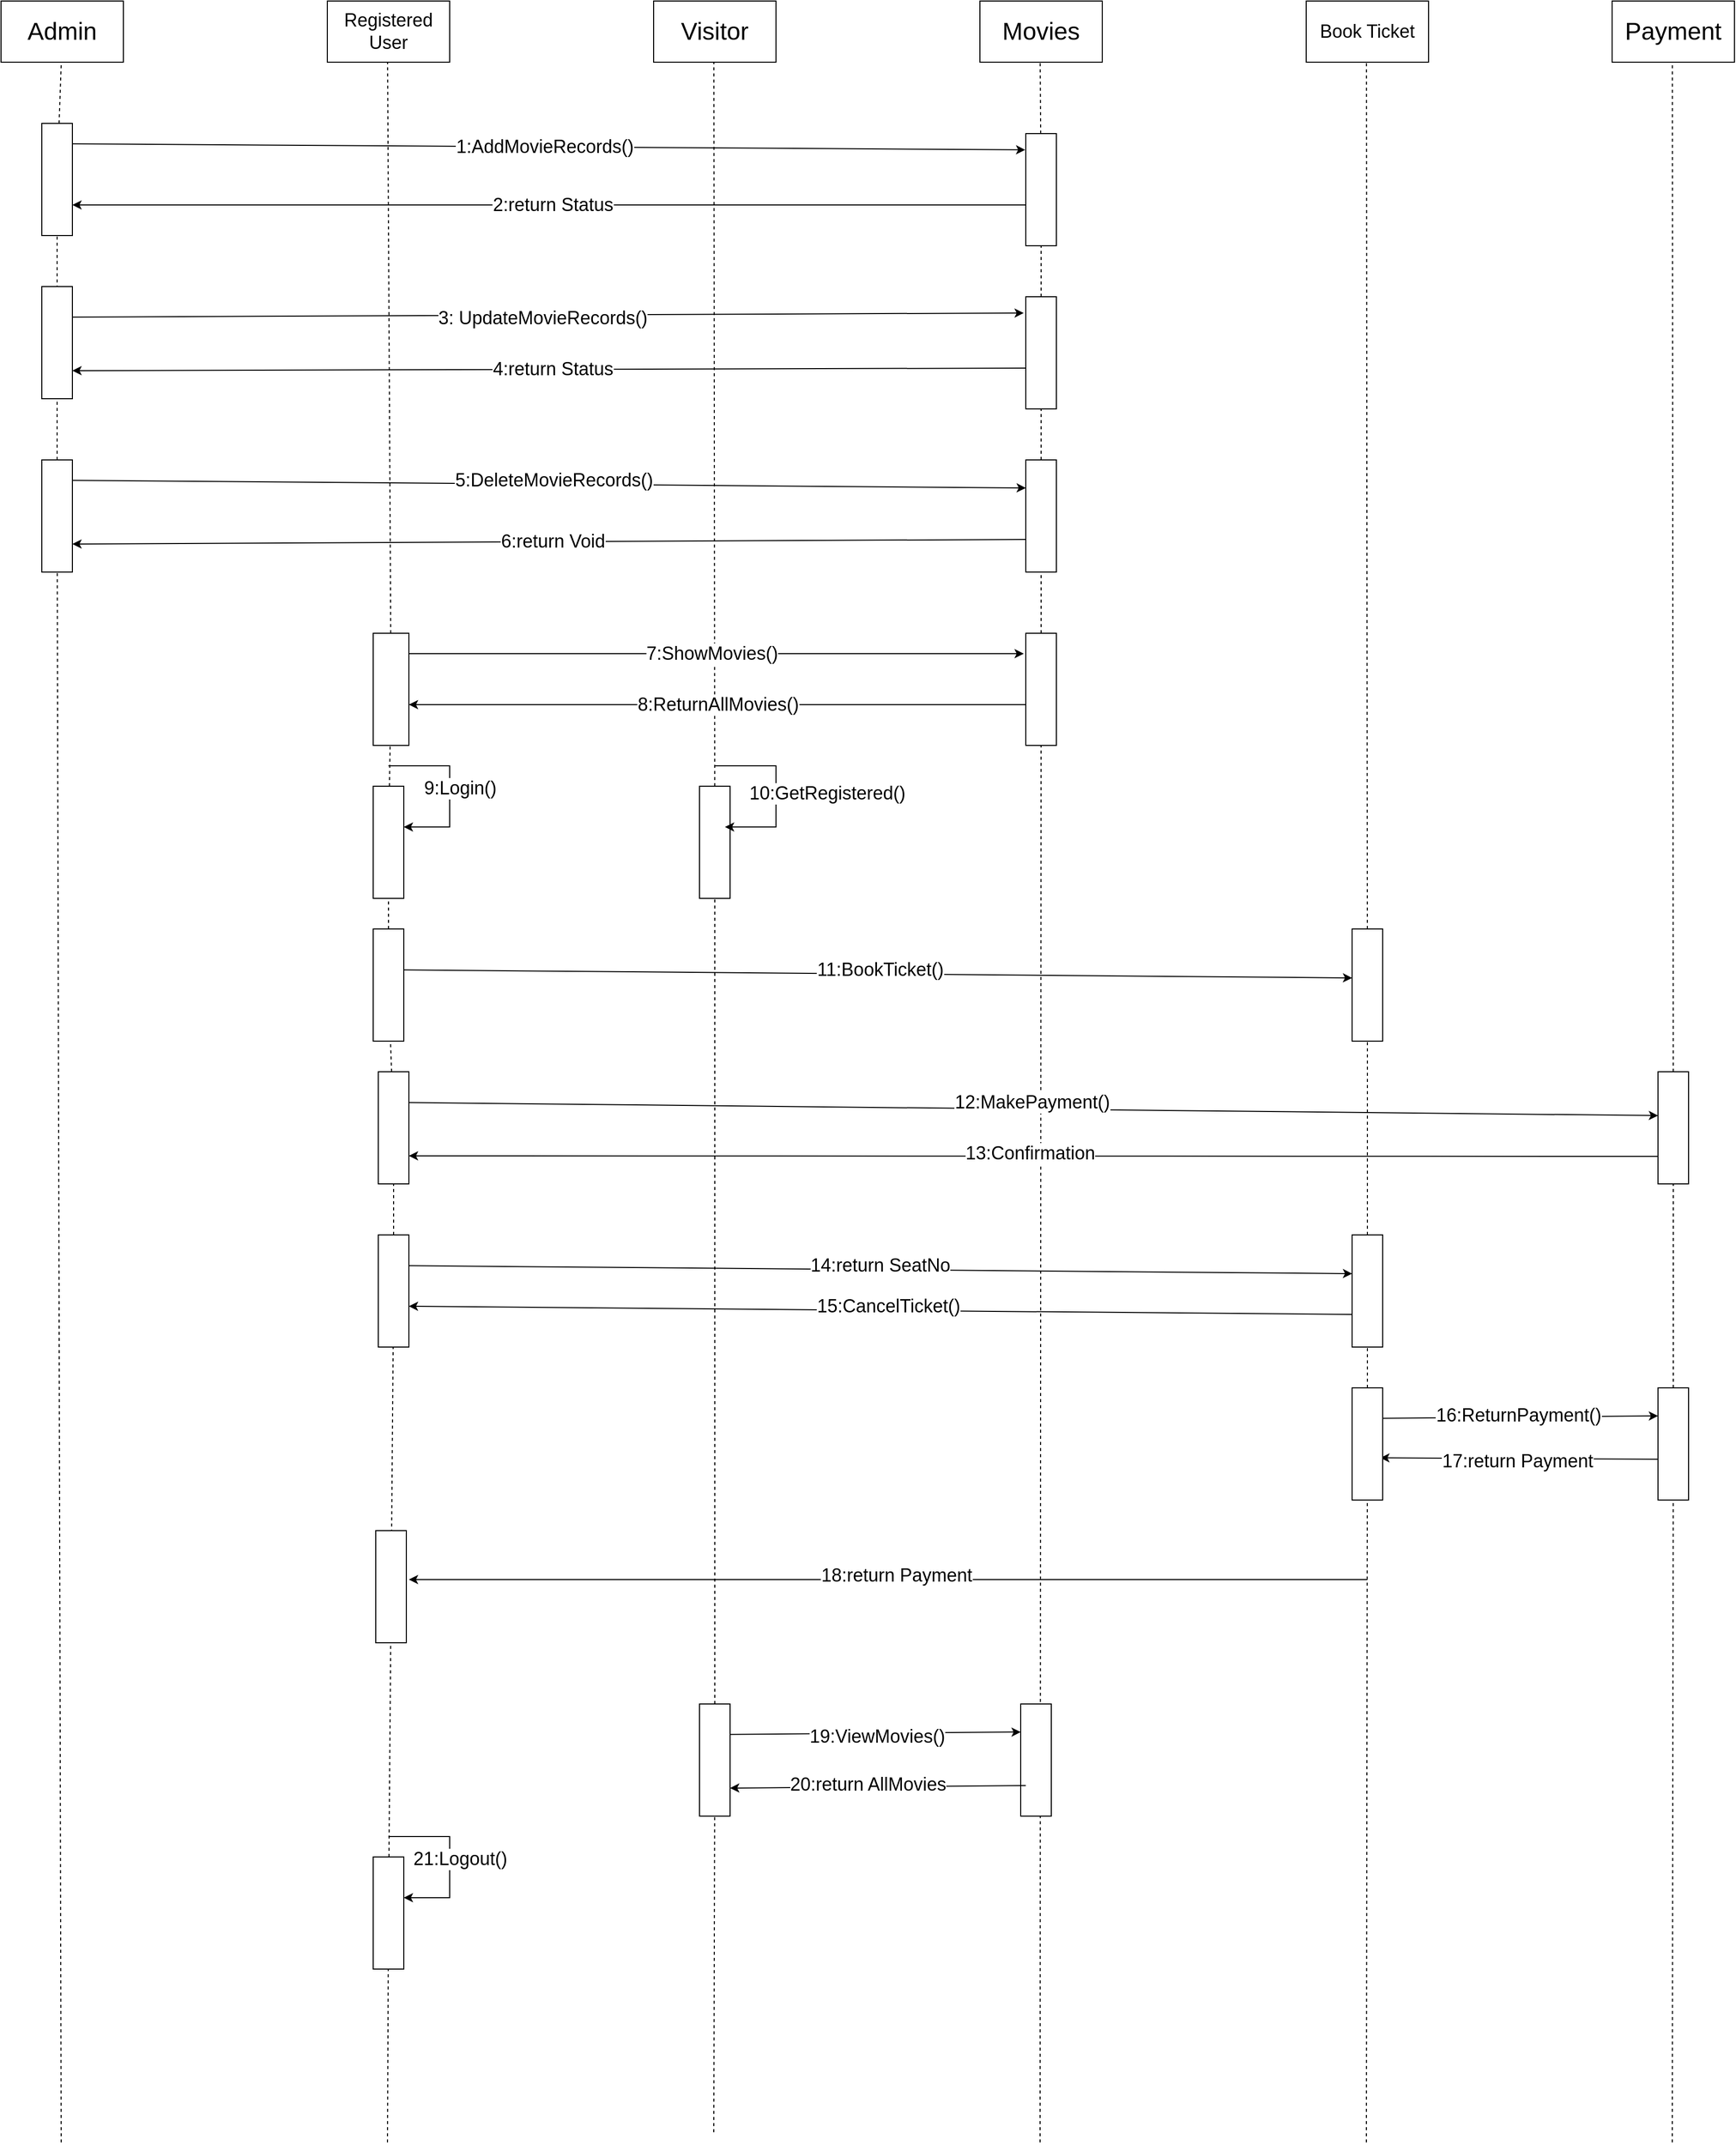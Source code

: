 <mxfile version="24.7.6">
  <diagram name="Page-1" id="G1D7Ty9W3zU1lqtp-ov4">
    <mxGraphModel dx="1750" dy="928" grid="1" gridSize="10" guides="1" tooltips="1" connect="1" arrows="1" fold="1" page="1" pageScale="1" pageWidth="850" pageHeight="1100" math="0" shadow="0">
      <root>
        <mxCell id="0" />
        <mxCell id="1" parent="0" />
        <mxCell id="SBQ7ikMWirgub6kCIeV2-1" value="&lt;font style=&quot;font-size: 24px;&quot;&gt;Admin&lt;/font&gt;" style="rounded=0;whiteSpace=wrap;html=1;" parent="1" vertex="1">
          <mxGeometry y="20" width="120" height="60" as="geometry" />
        </mxCell>
        <mxCell id="SBQ7ikMWirgub6kCIeV2-2" value="&lt;font style=&quot;font-size: 18px;&quot;&gt;Registered User&lt;/font&gt;" style="rounded=0;whiteSpace=wrap;html=1;" parent="1" vertex="1">
          <mxGeometry x="320" y="20" width="120" height="60" as="geometry" />
        </mxCell>
        <mxCell id="SBQ7ikMWirgub6kCIeV2-3" value="&lt;font style=&quot;font-size: 24px;&quot;&gt;Visitor&lt;/font&gt;" style="rounded=0;whiteSpace=wrap;html=1;" parent="1" vertex="1">
          <mxGeometry x="640" y="20" width="120" height="60" as="geometry" />
        </mxCell>
        <mxCell id="SBQ7ikMWirgub6kCIeV2-4" value="&lt;font style=&quot;font-size: 24px;&quot;&gt;Movies&lt;/font&gt;" style="rounded=0;whiteSpace=wrap;html=1;" parent="1" vertex="1">
          <mxGeometry x="960" y="20" width="120" height="60" as="geometry" />
        </mxCell>
        <mxCell id="SBQ7ikMWirgub6kCIeV2-5" value="&lt;font style=&quot;font-size: 18px;&quot;&gt;Book Ticket&lt;/font&gt;" style="rounded=0;whiteSpace=wrap;html=1;" parent="1" vertex="1">
          <mxGeometry x="1280" y="20" width="120" height="60" as="geometry" />
        </mxCell>
        <mxCell id="SBQ7ikMWirgub6kCIeV2-6" value="&lt;font style=&quot;font-size: 24px;&quot;&gt;Payment&lt;/font&gt;" style="rounded=0;whiteSpace=wrap;html=1;" parent="1" vertex="1">
          <mxGeometry x="1580" y="20" width="120" height="60" as="geometry" />
        </mxCell>
        <mxCell id="SBQ7ikMWirgub6kCIeV2-8" value="" style="endArrow=none;dashed=1;html=1;rounded=0;" parent="1" edge="1" source="ITaJBi5YU8K34w1Ctk7e-1">
          <mxGeometry width="50" height="50" relative="1" as="geometry">
            <mxPoint x="59" y="2120" as="sourcePoint" />
            <mxPoint x="59.09" y="80" as="targetPoint" />
          </mxGeometry>
        </mxCell>
        <mxCell id="SBQ7ikMWirgub6kCIeV2-9" value="" style="endArrow=none;dashed=1;html=1;rounded=0;" parent="1" source="ITaJBi5YU8K34w1Ctk7e-6" edge="1">
          <mxGeometry width="50" height="50" relative="1" as="geometry">
            <mxPoint x="379.09" y="1152.909" as="sourcePoint" />
            <mxPoint x="379.09" y="80" as="targetPoint" />
          </mxGeometry>
        </mxCell>
        <mxCell id="SBQ7ikMWirgub6kCIeV2-10" value="" style="endArrow=none;dashed=1;html=1;rounded=0;" parent="1" source="SBQ7ikMWirgub6kCIeV2-64" edge="1">
          <mxGeometry width="50" height="50" relative="1" as="geometry">
            <mxPoint x="699.09" y="1152.909" as="sourcePoint" />
            <mxPoint x="699.09" y="80" as="targetPoint" />
          </mxGeometry>
        </mxCell>
        <mxCell id="SBQ7ikMWirgub6kCIeV2-11" value="" style="endArrow=none;dashed=1;html=1;rounded=0;" parent="1" source="SBQ7ikMWirgub6kCIeV2-19" edge="1">
          <mxGeometry width="50" height="50" relative="1" as="geometry">
            <mxPoint x="1019.09" y="1152.909" as="sourcePoint" />
            <mxPoint x="1019.09" y="80" as="targetPoint" />
          </mxGeometry>
        </mxCell>
        <mxCell id="SBQ7ikMWirgub6kCIeV2-12" value="" style="endArrow=none;dashed=1;html=1;rounded=0;" parent="1" source="SBQ7ikMWirgub6kCIeV2-75" edge="1">
          <mxGeometry width="50" height="50" relative="1" as="geometry">
            <mxPoint x="1339" y="1920" as="sourcePoint" />
            <mxPoint x="1339.09" y="80" as="targetPoint" />
          </mxGeometry>
        </mxCell>
        <mxCell id="SBQ7ikMWirgub6kCIeV2-13" value="" style="endArrow=none;dashed=1;html=1;rounded=0;" parent="1" source="SBQ7ikMWirgub6kCIeV2-61" edge="1">
          <mxGeometry width="50" height="50" relative="1" as="geometry">
            <mxPoint x="1639" y="1910" as="sourcePoint" />
            <mxPoint x="1639.09" y="80" as="targetPoint" />
          </mxGeometry>
        </mxCell>
        <mxCell id="SBQ7ikMWirgub6kCIeV2-20" value="" style="endArrow=none;dashed=1;html=1;rounded=0;" parent="1" source="SBQ7ikMWirgub6kCIeV2-22" target="SBQ7ikMWirgub6kCIeV2-19" edge="1">
          <mxGeometry width="50" height="50" relative="1" as="geometry">
            <mxPoint x="1019.09" y="1152.909" as="sourcePoint" />
            <mxPoint x="1019.09" y="80" as="targetPoint" />
          </mxGeometry>
        </mxCell>
        <mxCell id="SBQ7ikMWirgub6kCIeV2-21" style="edgeStyle=orthogonalEdgeStyle;rounded=0;orthogonalLoop=1;jettySize=auto;html=1;exitX=0.25;exitY=0;exitDx=0;exitDy=0;" parent="1" source="SBQ7ikMWirgub6kCIeV2-19" edge="1">
          <mxGeometry relative="1" as="geometry">
            <mxPoint x="1020" y="160" as="targetPoint" />
          </mxGeometry>
        </mxCell>
        <mxCell id="SBQ7ikMWirgub6kCIeV2-19" value="" style="rounded=0;whiteSpace=wrap;html=1;direction=south;" parent="1" vertex="1">
          <mxGeometry x="1005" y="150" width="30" height="110" as="geometry" />
        </mxCell>
        <mxCell id="SBQ7ikMWirgub6kCIeV2-25" value="" style="endArrow=none;dashed=1;html=1;rounded=0;" parent="1" source="SBQ7ikMWirgub6kCIeV2-24" target="SBQ7ikMWirgub6kCIeV2-22" edge="1">
          <mxGeometry width="50" height="50" relative="1" as="geometry">
            <mxPoint x="1019.09" y="1152.909" as="sourcePoint" />
            <mxPoint x="1020" y="260" as="targetPoint" />
          </mxGeometry>
        </mxCell>
        <mxCell id="SBQ7ikMWirgub6kCIeV2-22" value="" style="rounded=0;whiteSpace=wrap;html=1;direction=south;" parent="1" vertex="1">
          <mxGeometry x="1005" y="310" width="30" height="110" as="geometry" />
        </mxCell>
        <mxCell id="SBQ7ikMWirgub6kCIeV2-27" value="" style="endArrow=none;dashed=1;html=1;rounded=0;" parent="1" source="SBQ7ikMWirgub6kCIeV2-23" target="SBQ7ikMWirgub6kCIeV2-24" edge="1">
          <mxGeometry width="50" height="50" relative="1" as="geometry">
            <mxPoint x="1019.09" y="1152.909" as="sourcePoint" />
            <mxPoint x="1020" y="420" as="targetPoint" />
          </mxGeometry>
        </mxCell>
        <mxCell id="SBQ7ikMWirgub6kCIeV2-24" value="" style="rounded=0;whiteSpace=wrap;html=1;direction=south;" parent="1" vertex="1">
          <mxGeometry x="1005" y="470" width="30" height="110" as="geometry" />
        </mxCell>
        <mxCell id="SBQ7ikMWirgub6kCIeV2-28" value="" style="endArrow=none;dashed=1;html=1;rounded=0;" parent="1" target="SBQ7ikMWirgub6kCIeV2-23" edge="1">
          <mxGeometry width="50" height="50" relative="1" as="geometry">
            <mxPoint x="1019" y="2120" as="sourcePoint" />
            <mxPoint x="1020" y="580" as="targetPoint" />
          </mxGeometry>
        </mxCell>
        <mxCell id="SBQ7ikMWirgub6kCIeV2-23" value="" style="rounded=0;whiteSpace=wrap;html=1;direction=south;" parent="1" vertex="1">
          <mxGeometry x="1005" y="640" width="30" height="110" as="geometry" />
        </mxCell>
        <mxCell id="SBQ7ikMWirgub6kCIeV2-29" value="" style="endArrow=classic;html=1;rounded=0;entryX=0.145;entryY=1.018;entryDx=0;entryDy=0;entryPerimeter=0;" parent="1" target="SBQ7ikMWirgub6kCIeV2-19" edge="1">
          <mxGeometry relative="1" as="geometry">
            <mxPoint x="60" y="160" as="sourcePoint" />
            <mxPoint x="160" y="200" as="targetPoint" />
          </mxGeometry>
        </mxCell>
        <mxCell id="SBQ7ikMWirgub6kCIeV2-30" value="Label" style="edgeLabel;resizable=0;html=1;;align=center;verticalAlign=middle;" parent="SBQ7ikMWirgub6kCIeV2-29" connectable="0" vertex="1">
          <mxGeometry relative="1" as="geometry" />
        </mxCell>
        <mxCell id="SBQ7ikMWirgub6kCIeV2-31" value="&lt;font style=&quot;font-size: 18px;&quot;&gt;1:AddMovieRecords()&lt;/font&gt;" style="edgeLabel;html=1;align=center;verticalAlign=middle;resizable=0;points=[];" parent="SBQ7ikMWirgub6kCIeV2-29" vertex="1" connectable="0">
          <mxGeometry x="0.001" relative="1" as="geometry">
            <mxPoint as="offset" />
          </mxGeometry>
        </mxCell>
        <mxCell id="SBQ7ikMWirgub6kCIeV2-33" value="" style="endArrow=classic;html=1;rounded=0;entryX=0.145;entryY=1.067;entryDx=0;entryDy=0;entryPerimeter=0;" parent="1" target="SBQ7ikMWirgub6kCIeV2-22" edge="1">
          <mxGeometry relative="1" as="geometry">
            <mxPoint x="60" y="330" as="sourcePoint" />
            <mxPoint x="160" y="330" as="targetPoint" />
          </mxGeometry>
        </mxCell>
        <mxCell id="SBQ7ikMWirgub6kCIeV2-34" value="Label" style="edgeLabel;resizable=0;html=1;;align=center;verticalAlign=middle;" parent="SBQ7ikMWirgub6kCIeV2-33" connectable="0" vertex="1">
          <mxGeometry relative="1" as="geometry" />
        </mxCell>
        <mxCell id="SBQ7ikMWirgub6kCIeV2-35" value="&lt;font style=&quot;font-size: 18px;&quot;&gt;3: UpdateMovieRecords()&lt;/font&gt;" style="edgeLabel;html=1;align=center;verticalAlign=middle;resizable=0;points=[];" parent="SBQ7ikMWirgub6kCIeV2-33" vertex="1" connectable="0">
          <mxGeometry x="-0.001" y="-3" relative="1" as="geometry">
            <mxPoint as="offset" />
          </mxGeometry>
        </mxCell>
        <mxCell id="SBQ7ikMWirgub6kCIeV2-36" value="" style="endArrow=classic;html=1;rounded=0;entryX=0.25;entryY=1;entryDx=0;entryDy=0;" parent="1" target="SBQ7ikMWirgub6kCIeV2-24" edge="1">
          <mxGeometry relative="1" as="geometry">
            <mxPoint x="60" y="490" as="sourcePoint" />
            <mxPoint x="160" y="490" as="targetPoint" />
          </mxGeometry>
        </mxCell>
        <mxCell id="SBQ7ikMWirgub6kCIeV2-37" value="Label" style="edgeLabel;resizable=0;html=1;;align=center;verticalAlign=middle;" parent="SBQ7ikMWirgub6kCIeV2-36" connectable="0" vertex="1">
          <mxGeometry relative="1" as="geometry" />
        </mxCell>
        <mxCell id="SBQ7ikMWirgub6kCIeV2-40" value="&lt;font style=&quot;font-size: 18px;&quot;&gt;&lt;font style=&quot;&quot;&gt;5:DeleteMovieRecords(&lt;/font&gt;)&lt;/font&gt;" style="edgeLabel;html=1;align=center;verticalAlign=middle;resizable=0;points=[];" parent="SBQ7ikMWirgub6kCIeV2-36" vertex="1" connectable="0">
          <mxGeometry x="0.02" y="-8" relative="1" as="geometry">
            <mxPoint y="-12" as="offset" />
          </mxGeometry>
        </mxCell>
        <mxCell id="SBQ7ikMWirgub6kCIeV2-41" value="" style="endArrow=classic;html=1;rounded=0;" parent="1" edge="1">
          <mxGeometry relative="1" as="geometry">
            <mxPoint x="380" y="660" as="sourcePoint" />
            <mxPoint x="1003" y="660" as="targetPoint" />
          </mxGeometry>
        </mxCell>
        <mxCell id="SBQ7ikMWirgub6kCIeV2-42" value="Label" style="edgeLabel;resizable=0;html=1;;align=center;verticalAlign=middle;" parent="SBQ7ikMWirgub6kCIeV2-41" connectable="0" vertex="1">
          <mxGeometry relative="1" as="geometry" />
        </mxCell>
        <mxCell id="SBQ7ikMWirgub6kCIeV2-43" value="&lt;font style=&quot;font-size: 18px;&quot;&gt;7:ShowMovies()&lt;/font&gt;" style="edgeLabel;html=1;align=center;verticalAlign=middle;resizable=0;points=[];" parent="SBQ7ikMWirgub6kCIeV2-41" vertex="1" connectable="0">
          <mxGeometry x="0.016" relative="1" as="geometry">
            <mxPoint as="offset" />
          </mxGeometry>
        </mxCell>
        <mxCell id="SBQ7ikMWirgub6kCIeV2-46" value="" style="endArrow=classic;html=1;rounded=0;entryX=0.727;entryY=0;entryDx=0;entryDy=0;entryPerimeter=0;" parent="1" edge="1" target="ITaJBi5YU8K34w1Ctk7e-1">
          <mxGeometry relative="1" as="geometry">
            <mxPoint x="1005" y="220" as="sourcePoint" />
            <mxPoint x="80" y="220" as="targetPoint" />
          </mxGeometry>
        </mxCell>
        <mxCell id="SBQ7ikMWirgub6kCIeV2-47" value="Label" style="edgeLabel;resizable=0;html=1;;align=center;verticalAlign=middle;rotation=0;" parent="SBQ7ikMWirgub6kCIeV2-46" connectable="0" vertex="1">
          <mxGeometry relative="1" as="geometry" />
        </mxCell>
        <mxCell id="SBQ7ikMWirgub6kCIeV2-49" value="&lt;font style=&quot;font-size: 18px;&quot;&gt;2:return Status&lt;/font&gt;" style="edgeLabel;html=1;align=center;verticalAlign=middle;resizable=0;points=[];" parent="SBQ7ikMWirgub6kCIeV2-46" vertex="1" connectable="0">
          <mxGeometry x="-0.008" y="-4" relative="1" as="geometry">
            <mxPoint y="4" as="offset" />
          </mxGeometry>
        </mxCell>
        <mxCell id="SBQ7ikMWirgub6kCIeV2-50" value="" style="endArrow=classic;html=1;rounded=0;entryX=0.75;entryY=0;entryDx=0;entryDy=0;" parent="1" edge="1" target="ITaJBi5YU8K34w1Ctk7e-3">
          <mxGeometry relative="1" as="geometry">
            <mxPoint x="1005" y="380" as="sourcePoint" />
            <mxPoint x="80" y="380" as="targetPoint" />
          </mxGeometry>
        </mxCell>
        <mxCell id="SBQ7ikMWirgub6kCIeV2-51" value="Label" style="edgeLabel;resizable=0;html=1;;align=center;verticalAlign=middle;rotation=0;" parent="SBQ7ikMWirgub6kCIeV2-50" connectable="0" vertex="1">
          <mxGeometry relative="1" as="geometry" />
        </mxCell>
        <mxCell id="SBQ7ikMWirgub6kCIeV2-52" value="&lt;font style=&quot;font-size: 18px;&quot;&gt;4:return Status&lt;/font&gt;" style="edgeLabel;html=1;align=center;verticalAlign=middle;resizable=0;points=[];" parent="SBQ7ikMWirgub6kCIeV2-50" vertex="1" connectable="0">
          <mxGeometry x="-0.008" y="-4" relative="1" as="geometry">
            <mxPoint y="4" as="offset" />
          </mxGeometry>
        </mxCell>
        <mxCell id="SBQ7ikMWirgub6kCIeV2-53" value="" style="endArrow=classic;html=1;rounded=0;entryX=0.75;entryY=0;entryDx=0;entryDy=0;" parent="1" edge="1" target="ITaJBi5YU8K34w1Ctk7e-4">
          <mxGeometry relative="1" as="geometry">
            <mxPoint x="1005" y="548" as="sourcePoint" />
            <mxPoint x="80" y="548" as="targetPoint" />
          </mxGeometry>
        </mxCell>
        <mxCell id="SBQ7ikMWirgub6kCIeV2-54" value="Label" style="edgeLabel;resizable=0;html=1;;align=center;verticalAlign=middle;rotation=0;" parent="SBQ7ikMWirgub6kCIeV2-53" connectable="0" vertex="1">
          <mxGeometry relative="1" as="geometry" />
        </mxCell>
        <mxCell id="SBQ7ikMWirgub6kCIeV2-55" value="&lt;font style=&quot;font-size: 18px;&quot;&gt;6:return Void&lt;/font&gt;" style="edgeLabel;html=1;align=center;verticalAlign=middle;resizable=0;points=[];" parent="SBQ7ikMWirgub6kCIeV2-53" vertex="1" connectable="0">
          <mxGeometry x="-0.008" y="-4" relative="1" as="geometry">
            <mxPoint y="4" as="offset" />
          </mxGeometry>
        </mxCell>
        <mxCell id="SBQ7ikMWirgub6kCIeV2-56" value="" style="endArrow=classic;html=1;rounded=0;" parent="1" edge="1">
          <mxGeometry relative="1" as="geometry">
            <mxPoint x="1005" y="710" as="sourcePoint" />
            <mxPoint x="400" y="710" as="targetPoint" />
          </mxGeometry>
        </mxCell>
        <mxCell id="SBQ7ikMWirgub6kCIeV2-57" value="Label" style="edgeLabel;resizable=0;html=1;;align=center;verticalAlign=middle;" parent="SBQ7ikMWirgub6kCIeV2-56" connectable="0" vertex="1">
          <mxGeometry relative="1" as="geometry" />
        </mxCell>
        <mxCell id="SBQ7ikMWirgub6kCIeV2-58" value="&lt;font style=&quot;font-size: 18px;&quot;&gt;8:ReturnAllMovies()&lt;/font&gt;" style="edgeLabel;html=1;align=center;verticalAlign=middle;resizable=0;points=[];" parent="SBQ7ikMWirgub6kCIeV2-56" vertex="1" connectable="0">
          <mxGeometry x="0.0" y="6" relative="1" as="geometry">
            <mxPoint y="-6" as="offset" />
          </mxGeometry>
        </mxCell>
        <mxCell id="SBQ7ikMWirgub6kCIeV2-63" value="" style="endArrow=none;dashed=1;html=1;rounded=0;" parent="1" source="ITaJBi5YU8K34w1Ctk7e-9" target="SBQ7ikMWirgub6kCIeV2-62" edge="1">
          <mxGeometry width="50" height="50" relative="1" as="geometry">
            <mxPoint x="379" y="2062.909" as="sourcePoint" />
            <mxPoint x="379.09" y="80" as="targetPoint" />
          </mxGeometry>
        </mxCell>
        <mxCell id="SBQ7ikMWirgub6kCIeV2-62" value="" style="rounded=0;whiteSpace=wrap;html=1;direction=north;" parent="1" vertex="1">
          <mxGeometry x="365" y="790" width="30" height="110" as="geometry" />
        </mxCell>
        <mxCell id="SBQ7ikMWirgub6kCIeV2-65" value="" style="endArrow=none;dashed=1;html=1;rounded=0;" parent="1" target="SBQ7ikMWirgub6kCIeV2-64" edge="1" source="ITaJBi5YU8K34w1Ctk7e-18">
          <mxGeometry width="50" height="50" relative="1" as="geometry">
            <mxPoint x="699" y="2110" as="sourcePoint" />
            <mxPoint x="699.09" y="80" as="targetPoint" />
          </mxGeometry>
        </mxCell>
        <mxCell id="SBQ7ikMWirgub6kCIeV2-64" value="" style="rounded=0;whiteSpace=wrap;html=1;direction=south;" parent="1" vertex="1">
          <mxGeometry x="685" y="790" width="30" height="110" as="geometry" />
        </mxCell>
        <mxCell id="SBQ7ikMWirgub6kCIeV2-68" value="" style="endArrow=classic;html=1;rounded=0;edgeStyle=orthogonalEdgeStyle;elbow=vertical;" parent="1" edge="1">
          <mxGeometry relative="1" as="geometry">
            <mxPoint x="700.0" y="770" as="sourcePoint" />
            <mxPoint x="710" y="830" as="targetPoint" />
            <Array as="points">
              <mxPoint x="760.0" y="770" />
              <mxPoint x="760.0" y="830" />
            </Array>
          </mxGeometry>
        </mxCell>
        <mxCell id="SBQ7ikMWirgub6kCIeV2-69" value="Label" style="edgeLabel;resizable=0;html=1;;align=center;verticalAlign=middle;" parent="SBQ7ikMWirgub6kCIeV2-68" connectable="0" vertex="1">
          <mxGeometry relative="1" as="geometry">
            <mxPoint as="offset" />
          </mxGeometry>
        </mxCell>
        <mxCell id="SBQ7ikMWirgub6kCIeV2-70" value="&lt;font style=&quot;font-size: 18px;&quot;&gt;10:GetRegistered()&lt;/font&gt;" style="edgeLabel;html=1;align=center;verticalAlign=middle;resizable=0;points=[];" parent="SBQ7ikMWirgub6kCIeV2-68" vertex="1" connectable="0">
          <mxGeometry x="0.016" y="-1" relative="1" as="geometry">
            <mxPoint x="51" as="offset" />
          </mxGeometry>
        </mxCell>
        <mxCell id="SBQ7ikMWirgub6kCIeV2-72" value="" style="endArrow=classic;html=1;rounded=0;edgeStyle=orthogonalEdgeStyle;elbow=vertical;" parent="1" target="SBQ7ikMWirgub6kCIeV2-62" edge="1">
          <mxGeometry relative="1" as="geometry">
            <mxPoint x="379.91" y="770" as="sourcePoint" />
            <mxPoint x="399.91" y="830" as="targetPoint" />
            <Array as="points">
              <mxPoint x="440" y="770" />
              <mxPoint x="440" y="830" />
            </Array>
          </mxGeometry>
        </mxCell>
        <mxCell id="SBQ7ikMWirgub6kCIeV2-73" value="Label" style="edgeLabel;resizable=0;html=1;;align=center;verticalAlign=middle;" parent="SBQ7ikMWirgub6kCIeV2-72" connectable="0" vertex="1">
          <mxGeometry relative="1" as="geometry">
            <mxPoint as="offset" />
          </mxGeometry>
        </mxCell>
        <mxCell id="SBQ7ikMWirgub6kCIeV2-74" value="&lt;font style=&quot;font-size: 18px;&quot;&gt;9:Login()&lt;/font&gt;" style="edgeLabel;html=1;align=center;verticalAlign=middle;resizable=0;points=[];" parent="SBQ7ikMWirgub6kCIeV2-72" vertex="1" connectable="0">
          <mxGeometry x="0.016" y="-1" relative="1" as="geometry">
            <mxPoint x="11" y="-2" as="offset" />
          </mxGeometry>
        </mxCell>
        <mxCell id="SBQ7ikMWirgub6kCIeV2-76" value="" style="endArrow=none;dashed=1;html=1;rounded=0;" parent="1" source="SBQ7ikMWirgub6kCIeV2-91" target="SBQ7ikMWirgub6kCIeV2-75" edge="1">
          <mxGeometry width="50" height="50" relative="1" as="geometry">
            <mxPoint x="1339" y="1920" as="sourcePoint" />
            <mxPoint x="1339.09" y="80" as="targetPoint" />
          </mxGeometry>
        </mxCell>
        <mxCell id="SBQ7ikMWirgub6kCIeV2-75" value="" style="rounded=0;whiteSpace=wrap;html=1;direction=south;" parent="1" vertex="1">
          <mxGeometry x="1325" y="930" width="30" height="110" as="geometry" />
        </mxCell>
        <mxCell id="SBQ7ikMWirgub6kCIeV2-77" value="" style="endArrow=classic;html=1;rounded=0;entryX=0.25;entryY=1;entryDx=0;entryDy=0;" parent="1" edge="1">
          <mxGeometry relative="1" as="geometry">
            <mxPoint x="380" y="970" as="sourcePoint" />
            <mxPoint x="1325" y="978" as="targetPoint" />
          </mxGeometry>
        </mxCell>
        <mxCell id="SBQ7ikMWirgub6kCIeV2-78" value="Label" style="edgeLabel;resizable=0;html=1;;align=center;verticalAlign=middle;" parent="SBQ7ikMWirgub6kCIeV2-77" connectable="0" vertex="1">
          <mxGeometry relative="1" as="geometry" />
        </mxCell>
        <mxCell id="SBQ7ikMWirgub6kCIeV2-79" value="&lt;span style=&quot;font-size: 18px;&quot;&gt;11:BookTicket()&lt;/span&gt;" style="edgeLabel;html=1;align=center;verticalAlign=middle;resizable=0;points=[];" parent="SBQ7ikMWirgub6kCIeV2-77" vertex="1" connectable="0">
          <mxGeometry x="0.02" y="-8" relative="1" as="geometry">
            <mxPoint y="-12" as="offset" />
          </mxGeometry>
        </mxCell>
        <mxCell id="SBQ7ikMWirgub6kCIeV2-81" value="" style="endArrow=none;dashed=1;html=1;rounded=0;" parent="1" source="SBQ7ikMWirgub6kCIeV2-99" target="SBQ7ikMWirgub6kCIeV2-61" edge="1">
          <mxGeometry width="50" height="50" relative="1" as="geometry">
            <mxPoint x="1639" y="1910" as="sourcePoint" />
            <mxPoint x="1639.09" y="80" as="targetPoint" />
          </mxGeometry>
        </mxCell>
        <mxCell id="SBQ7ikMWirgub6kCIeV2-61" value="" style="rounded=0;whiteSpace=wrap;html=1;direction=south;" parent="1" vertex="1">
          <mxGeometry x="1625" y="1070" width="30" height="110" as="geometry" />
        </mxCell>
        <mxCell id="SBQ7ikMWirgub6kCIeV2-85" value="" style="endArrow=classic;html=1;rounded=0;entryX=0.75;entryY=1;entryDx=0;entryDy=0;" parent="1" edge="1">
          <mxGeometry relative="1" as="geometry">
            <mxPoint x="380" y="1100" as="sourcePoint" />
            <mxPoint x="1625" y="1113" as="targetPoint" />
          </mxGeometry>
        </mxCell>
        <mxCell id="SBQ7ikMWirgub6kCIeV2-86" value="Label" style="edgeLabel;resizable=0;html=1;;align=center;verticalAlign=middle;" parent="SBQ7ikMWirgub6kCIeV2-85" connectable="0" vertex="1">
          <mxGeometry relative="1" as="geometry" />
        </mxCell>
        <mxCell id="SBQ7ikMWirgub6kCIeV2-87" value="&lt;span style=&quot;font-size: 18px;&quot;&gt;12:MakePayment()&lt;/span&gt;" style="edgeLabel;html=1;align=center;verticalAlign=middle;resizable=0;points=[];" parent="SBQ7ikMWirgub6kCIeV2-85" vertex="1" connectable="0">
          <mxGeometry x="0.02" y="-8" relative="1" as="geometry">
            <mxPoint x="-4" y="-15" as="offset" />
          </mxGeometry>
        </mxCell>
        <mxCell id="SBQ7ikMWirgub6kCIeV2-88" value="" style="endArrow=classic;html=1;rounded=0;entryX=0.75;entryY=0;entryDx=0;entryDy=0;" parent="1" edge="1" target="ITaJBi5YU8K34w1Ctk7e-11">
          <mxGeometry relative="1" as="geometry">
            <mxPoint x="1625" y="1153" as="sourcePoint" />
            <mxPoint x="410" y="1150" as="targetPoint" />
          </mxGeometry>
        </mxCell>
        <mxCell id="SBQ7ikMWirgub6kCIeV2-89" value="Label" style="edgeLabel;resizable=0;html=1;;align=center;verticalAlign=middle;" parent="SBQ7ikMWirgub6kCIeV2-88" connectable="0" vertex="1">
          <mxGeometry relative="1" as="geometry" />
        </mxCell>
        <mxCell id="SBQ7ikMWirgub6kCIeV2-90" value="&lt;span style=&quot;font-size: 18px;&quot;&gt;13:Confirmation&lt;/span&gt;" style="edgeLabel;html=1;align=center;verticalAlign=middle;resizable=0;points=[];" parent="SBQ7ikMWirgub6kCIeV2-88" vertex="1" connectable="0">
          <mxGeometry x="0.02" y="-8" relative="1" as="geometry">
            <mxPoint x="9" y="5" as="offset" />
          </mxGeometry>
        </mxCell>
        <mxCell id="SBQ7ikMWirgub6kCIeV2-92" value="" style="endArrow=none;dashed=1;html=1;rounded=0;" parent="1" target="SBQ7ikMWirgub6kCIeV2-91" edge="1" source="ITaJBi5YU8K34w1Ctk7e-15">
          <mxGeometry width="50" height="50" relative="1" as="geometry">
            <mxPoint x="1339" y="2120" as="sourcePoint" />
            <mxPoint x="1340" y="1040" as="targetPoint" />
          </mxGeometry>
        </mxCell>
        <mxCell id="SBQ7ikMWirgub6kCIeV2-91" value="" style="rounded=0;whiteSpace=wrap;html=1;direction=south;" parent="1" vertex="1">
          <mxGeometry x="1325" y="1230" width="30" height="110" as="geometry" />
        </mxCell>
        <mxCell id="SBQ7ikMWirgub6kCIeV2-93" value="" style="endArrow=classic;html=1;rounded=0;entryX=0.25;entryY=1;entryDx=0;entryDy=0;" parent="1" edge="1">
          <mxGeometry relative="1" as="geometry">
            <mxPoint x="380" y="1260" as="sourcePoint" />
            <mxPoint x="1325" y="1268" as="targetPoint" />
          </mxGeometry>
        </mxCell>
        <mxCell id="SBQ7ikMWirgub6kCIeV2-94" value="Label" style="edgeLabel;resizable=0;html=1;;align=center;verticalAlign=middle;" parent="SBQ7ikMWirgub6kCIeV2-93" connectable="0" vertex="1">
          <mxGeometry relative="1" as="geometry" />
        </mxCell>
        <mxCell id="SBQ7ikMWirgub6kCIeV2-95" value="&lt;span style=&quot;font-size: 18px;&quot;&gt;14:return SeatNo&lt;/span&gt;" style="edgeLabel;html=1;align=center;verticalAlign=middle;resizable=0;points=[];" parent="SBQ7ikMWirgub6kCIeV2-93" vertex="1" connectable="0">
          <mxGeometry x="0.02" y="-8" relative="1" as="geometry">
            <mxPoint y="-12" as="offset" />
          </mxGeometry>
        </mxCell>
        <mxCell id="SBQ7ikMWirgub6kCIeV2-96" value="" style="endArrow=classic;html=1;rounded=0;entryX=0.636;entryY=0;entryDx=0;entryDy=0;entryPerimeter=0;" parent="1" edge="1" target="ITaJBi5YU8K34w1Ctk7e-13">
          <mxGeometry relative="1" as="geometry">
            <mxPoint x="1325" y="1308" as="sourcePoint" />
            <mxPoint x="380" y="1300" as="targetPoint" />
          </mxGeometry>
        </mxCell>
        <mxCell id="SBQ7ikMWirgub6kCIeV2-97" value="Label" style="edgeLabel;resizable=0;html=1;;align=center;verticalAlign=middle;" parent="SBQ7ikMWirgub6kCIeV2-96" connectable="0" vertex="1">
          <mxGeometry relative="1" as="geometry" />
        </mxCell>
        <mxCell id="SBQ7ikMWirgub6kCIeV2-98" value="&lt;span style=&quot;font-size: 18px;&quot;&gt;15:CancelTicket()&lt;/span&gt;" style="edgeLabel;html=1;align=center;verticalAlign=middle;resizable=0;points=[];" parent="SBQ7ikMWirgub6kCIeV2-96" vertex="1" connectable="0">
          <mxGeometry x="0.02" y="-8" relative="1" as="geometry">
            <mxPoint x="17" y="4" as="offset" />
          </mxGeometry>
        </mxCell>
        <mxCell id="SBQ7ikMWirgub6kCIeV2-100" value="" style="endArrow=none;dashed=1;html=1;rounded=0;" parent="1" target="SBQ7ikMWirgub6kCIeV2-99" edge="1">
          <mxGeometry width="50" height="50" relative="1" as="geometry">
            <mxPoint x="1639" y="2120" as="sourcePoint" />
            <mxPoint x="1640" y="1180" as="targetPoint" />
          </mxGeometry>
        </mxCell>
        <mxCell id="SBQ7ikMWirgub6kCIeV2-99" value="" style="rounded=0;whiteSpace=wrap;html=1;direction=south;" parent="1" vertex="1">
          <mxGeometry x="1625" y="1380" width="30" height="110" as="geometry" />
        </mxCell>
        <mxCell id="SBQ7ikMWirgub6kCIeV2-101" value="" style="endArrow=classic;html=1;rounded=0;entryX=0.25;entryY=1;entryDx=0;entryDy=0;" parent="1" target="SBQ7ikMWirgub6kCIeV2-99" edge="1">
          <mxGeometry relative="1" as="geometry">
            <mxPoint x="1340" y="1410" as="sourcePoint" />
            <mxPoint x="1440" y="1410" as="targetPoint" />
          </mxGeometry>
        </mxCell>
        <mxCell id="SBQ7ikMWirgub6kCIeV2-102" value="Label" style="edgeLabel;resizable=0;html=1;;align=center;verticalAlign=middle;" parent="SBQ7ikMWirgub6kCIeV2-101" connectable="0" vertex="1">
          <mxGeometry relative="1" as="geometry" />
        </mxCell>
        <mxCell id="SBQ7ikMWirgub6kCIeV2-103" value="&lt;font style=&quot;font-size: 18px;&quot;&gt;16:ReturnPayment()&lt;/font&gt;" style="edgeLabel;html=1;align=center;verticalAlign=middle;resizable=0;points=[];" parent="SBQ7ikMWirgub6kCIeV2-101" vertex="1" connectable="0">
          <mxGeometry x="0.042" y="2" relative="1" as="geometry">
            <mxPoint x="-1" as="offset" />
          </mxGeometry>
        </mxCell>
        <mxCell id="SBQ7ikMWirgub6kCIeV2-105" value="" style="endArrow=classic;html=1;rounded=0;entryX=0.624;entryY=0.078;entryDx=0;entryDy=0;entryPerimeter=0;" parent="1" edge="1" target="ITaJBi5YU8K34w1Ctk7e-15">
          <mxGeometry relative="1" as="geometry">
            <mxPoint x="1625" y="1450" as="sourcePoint" />
            <mxPoint x="1360" y="1450" as="targetPoint" />
          </mxGeometry>
        </mxCell>
        <mxCell id="SBQ7ikMWirgub6kCIeV2-106" value="Label" style="edgeLabel;resizable=0;html=1;;align=center;verticalAlign=middle;" parent="SBQ7ikMWirgub6kCIeV2-105" connectable="0" vertex="1">
          <mxGeometry relative="1" as="geometry" />
        </mxCell>
        <mxCell id="SBQ7ikMWirgub6kCIeV2-107" value="&lt;font style=&quot;font-size: 18px;&quot;&gt;17:return Payment&lt;/font&gt;" style="edgeLabel;html=1;align=center;verticalAlign=middle;resizable=0;points=[];" parent="SBQ7ikMWirgub6kCIeV2-105" vertex="1" connectable="0">
          <mxGeometry x="0.042" y="2" relative="1" as="geometry">
            <mxPoint x="4" as="offset" />
          </mxGeometry>
        </mxCell>
        <mxCell id="SBQ7ikMWirgub6kCIeV2-108" value="" style="endArrow=classic;html=1;rounded=0;" parent="1" edge="1">
          <mxGeometry relative="1" as="geometry">
            <mxPoint x="1340" y="1568" as="sourcePoint" />
            <mxPoint x="400" y="1568" as="targetPoint" />
          </mxGeometry>
        </mxCell>
        <mxCell id="SBQ7ikMWirgub6kCIeV2-109" value="Label" style="edgeLabel;resizable=0;html=1;;align=center;verticalAlign=middle;" parent="SBQ7ikMWirgub6kCIeV2-108" connectable="0" vertex="1">
          <mxGeometry relative="1" as="geometry" />
        </mxCell>
        <mxCell id="SBQ7ikMWirgub6kCIeV2-110" value="&lt;span style=&quot;font-size: 18px;&quot;&gt;18:return Payment&lt;/span&gt;" style="edgeLabel;html=1;align=center;verticalAlign=middle;resizable=0;points=[];" parent="SBQ7ikMWirgub6kCIeV2-108" vertex="1" connectable="0">
          <mxGeometry x="0.02" y="-8" relative="1" as="geometry">
            <mxPoint x="17" y="4" as="offset" />
          </mxGeometry>
        </mxCell>
        <mxCell id="SBQ7ikMWirgub6kCIeV2-111" value="" style="rounded=0;whiteSpace=wrap;html=1;direction=south;" parent="1" vertex="1">
          <mxGeometry x="1000" y="1690" width="30" height="110" as="geometry" />
        </mxCell>
        <mxCell id="SBQ7ikMWirgub6kCIeV2-112" value="" style="endArrow=classic;html=1;rounded=0;entryX=0.25;entryY=1;entryDx=0;entryDy=0;" parent="1" target="SBQ7ikMWirgub6kCIeV2-111" edge="1">
          <mxGeometry relative="1" as="geometry">
            <mxPoint x="700" y="1720" as="sourcePoint" />
            <mxPoint x="800" y="1720" as="targetPoint" />
          </mxGeometry>
        </mxCell>
        <mxCell id="SBQ7ikMWirgub6kCIeV2-113" value="Label" style="edgeLabel;resizable=0;html=1;;align=center;verticalAlign=middle;" parent="SBQ7ikMWirgub6kCIeV2-112" connectable="0" vertex="1">
          <mxGeometry relative="1" as="geometry" />
        </mxCell>
        <mxCell id="SBQ7ikMWirgub6kCIeV2-114" value="&lt;font style=&quot;font-size: 18px;&quot;&gt;19:ViewMovies()&lt;/font&gt;" style="edgeLabel;html=1;align=center;verticalAlign=middle;resizable=0;points=[];" parent="SBQ7ikMWirgub6kCIeV2-112" vertex="1" connectable="0">
          <mxGeometry x="0.062" y="-3" relative="1" as="geometry">
            <mxPoint x="-1" as="offset" />
          </mxGeometry>
        </mxCell>
        <mxCell id="SBQ7ikMWirgub6kCIeV2-115" value="" style="endArrow=classic;html=1;rounded=0;entryX=0.75;entryY=0;entryDx=0;entryDy=0;" parent="1" edge="1" target="ITaJBi5YU8K34w1Ctk7e-18">
          <mxGeometry relative="1" as="geometry">
            <mxPoint x="1005" y="1770" as="sourcePoint" />
            <mxPoint x="720" y="1772" as="targetPoint" />
          </mxGeometry>
        </mxCell>
        <mxCell id="SBQ7ikMWirgub6kCIeV2-116" value="Label" style="edgeLabel;resizable=0;html=1;;align=center;verticalAlign=middle;" parent="SBQ7ikMWirgub6kCIeV2-115" connectable="0" vertex="1">
          <mxGeometry relative="1" as="geometry" />
        </mxCell>
        <mxCell id="SBQ7ikMWirgub6kCIeV2-117" value="&lt;font style=&quot;font-size: 18px;&quot;&gt;20:return AllMovies&lt;/font&gt;" style="edgeLabel;html=1;align=center;verticalAlign=middle;resizable=0;points=[];" parent="SBQ7ikMWirgub6kCIeV2-115" vertex="1" connectable="0">
          <mxGeometry x="0.062" y="-3" relative="1" as="geometry">
            <mxPoint x="-1" as="offset" />
          </mxGeometry>
        </mxCell>
        <mxCell id="SBQ7ikMWirgub6kCIeV2-119" value="" style="endArrow=none;dashed=1;html=1;rounded=0;" parent="1" target="SBQ7ikMWirgub6kCIeV2-118" edge="1">
          <mxGeometry width="50" height="50" relative="1" as="geometry">
            <mxPoint x="379" y="2120" as="sourcePoint" />
            <mxPoint x="380" y="900" as="targetPoint" />
          </mxGeometry>
        </mxCell>
        <mxCell id="SBQ7ikMWirgub6kCIeV2-118" value="" style="rounded=0;whiteSpace=wrap;html=1;direction=north;" parent="1" vertex="1">
          <mxGeometry x="365" y="1840" width="30" height="110" as="geometry" />
        </mxCell>
        <mxCell id="SBQ7ikMWirgub6kCIeV2-120" value="" style="endArrow=classic;html=1;rounded=0;edgeStyle=orthogonalEdgeStyle;elbow=vertical;" parent="1" edge="1">
          <mxGeometry relative="1" as="geometry">
            <mxPoint x="379.91" y="1820" as="sourcePoint" />
            <mxPoint x="395" y="1880" as="targetPoint" />
            <Array as="points">
              <mxPoint x="440" y="1820" />
              <mxPoint x="440" y="1880" />
            </Array>
          </mxGeometry>
        </mxCell>
        <mxCell id="SBQ7ikMWirgub6kCIeV2-121" value="Label" style="edgeLabel;resizable=0;html=1;;align=center;verticalAlign=middle;" parent="SBQ7ikMWirgub6kCIeV2-120" connectable="0" vertex="1">
          <mxGeometry relative="1" as="geometry">
            <mxPoint as="offset" />
          </mxGeometry>
        </mxCell>
        <mxCell id="SBQ7ikMWirgub6kCIeV2-122" value="&lt;font style=&quot;font-size: 18px;&quot;&gt;21:Logout()&lt;/font&gt;" style="edgeLabel;html=1;align=center;verticalAlign=middle;resizable=0;points=[];" parent="SBQ7ikMWirgub6kCIeV2-120" vertex="1" connectable="0">
          <mxGeometry x="0.016" y="-1" relative="1" as="geometry">
            <mxPoint x="11" y="-2" as="offset" />
          </mxGeometry>
        </mxCell>
        <mxCell id="ITaJBi5YU8K34w1Ctk7e-2" value="" style="endArrow=none;dashed=1;html=1;rounded=0;" edge="1" parent="1" source="ITaJBi5YU8K34w1Ctk7e-4" target="ITaJBi5YU8K34w1Ctk7e-1">
          <mxGeometry width="50" height="50" relative="1" as="geometry">
            <mxPoint x="59" y="2120" as="sourcePoint" />
            <mxPoint x="59.09" y="80" as="targetPoint" />
          </mxGeometry>
        </mxCell>
        <mxCell id="ITaJBi5YU8K34w1Ctk7e-1" value="" style="rounded=0;whiteSpace=wrap;html=1;direction=south;" vertex="1" parent="1">
          <mxGeometry x="40" y="140" width="30" height="110" as="geometry" />
        </mxCell>
        <mxCell id="ITaJBi5YU8K34w1Ctk7e-3" value="" style="rounded=0;whiteSpace=wrap;html=1;direction=south;" vertex="1" parent="1">
          <mxGeometry x="40" y="300" width="30" height="110" as="geometry" />
        </mxCell>
        <mxCell id="ITaJBi5YU8K34w1Ctk7e-5" value="" style="endArrow=none;dashed=1;html=1;rounded=0;" edge="1" parent="1" target="ITaJBi5YU8K34w1Ctk7e-4">
          <mxGeometry width="50" height="50" relative="1" as="geometry">
            <mxPoint x="59" y="2120" as="sourcePoint" />
            <mxPoint x="55" y="250" as="targetPoint" />
          </mxGeometry>
        </mxCell>
        <mxCell id="ITaJBi5YU8K34w1Ctk7e-4" value="" style="rounded=0;whiteSpace=wrap;html=1;direction=south;" vertex="1" parent="1">
          <mxGeometry x="40" y="470" width="30" height="110" as="geometry" />
        </mxCell>
        <mxCell id="ITaJBi5YU8K34w1Ctk7e-7" value="" style="endArrow=none;dashed=1;html=1;rounded=0;" edge="1" parent="1" source="SBQ7ikMWirgub6kCIeV2-62" target="ITaJBi5YU8K34w1Ctk7e-6">
          <mxGeometry width="50" height="50" relative="1" as="geometry">
            <mxPoint x="380" y="790" as="sourcePoint" />
            <mxPoint x="379.09" y="80" as="targetPoint" />
          </mxGeometry>
        </mxCell>
        <mxCell id="ITaJBi5YU8K34w1Ctk7e-6" value="" style="rounded=0;whiteSpace=wrap;html=1;direction=south;" vertex="1" parent="1">
          <mxGeometry x="365" y="640" width="35" height="110" as="geometry" />
        </mxCell>
        <mxCell id="ITaJBi5YU8K34w1Ctk7e-10" value="" style="endArrow=none;dashed=1;html=1;rounded=0;" edge="1" parent="1" source="ITaJBi5YU8K34w1Ctk7e-11" target="ITaJBi5YU8K34w1Ctk7e-9">
          <mxGeometry width="50" height="50" relative="1" as="geometry">
            <mxPoint x="380" y="1840" as="sourcePoint" />
            <mxPoint x="380" y="900" as="targetPoint" />
          </mxGeometry>
        </mxCell>
        <mxCell id="ITaJBi5YU8K34w1Ctk7e-9" value="" style="rounded=0;whiteSpace=wrap;html=1;direction=south;" vertex="1" parent="1">
          <mxGeometry x="365" y="930" width="30" height="110" as="geometry" />
        </mxCell>
        <mxCell id="ITaJBi5YU8K34w1Ctk7e-12" value="" style="endArrow=none;dashed=1;html=1;rounded=0;" edge="1" parent="1" source="ITaJBi5YU8K34w1Ctk7e-13" target="ITaJBi5YU8K34w1Ctk7e-11">
          <mxGeometry width="50" height="50" relative="1" as="geometry">
            <mxPoint x="380" y="1840" as="sourcePoint" />
            <mxPoint x="380" y="1040" as="targetPoint" />
          </mxGeometry>
        </mxCell>
        <mxCell id="ITaJBi5YU8K34w1Ctk7e-11" value="" style="rounded=0;whiteSpace=wrap;html=1;direction=south;" vertex="1" parent="1">
          <mxGeometry x="370" y="1070" width="30" height="110" as="geometry" />
        </mxCell>
        <mxCell id="ITaJBi5YU8K34w1Ctk7e-14" value="" style="endArrow=none;dashed=1;html=1;rounded=0;" edge="1" parent="1" source="SBQ7ikMWirgub6kCIeV2-118" target="ITaJBi5YU8K34w1Ctk7e-13">
          <mxGeometry width="50" height="50" relative="1" as="geometry">
            <mxPoint x="380" y="1840" as="sourcePoint" />
            <mxPoint x="385" y="1180" as="targetPoint" />
          </mxGeometry>
        </mxCell>
        <mxCell id="ITaJBi5YU8K34w1Ctk7e-13" value="" style="rounded=0;whiteSpace=wrap;html=1;direction=south;" vertex="1" parent="1">
          <mxGeometry x="370" y="1230" width="30" height="110" as="geometry" />
        </mxCell>
        <mxCell id="ITaJBi5YU8K34w1Ctk7e-16" value="" style="endArrow=none;dashed=1;html=1;rounded=0;" edge="1" parent="1" target="ITaJBi5YU8K34w1Ctk7e-15">
          <mxGeometry width="50" height="50" relative="1" as="geometry">
            <mxPoint x="1339" y="2120" as="sourcePoint" />
            <mxPoint x="1340" y="1340" as="targetPoint" />
          </mxGeometry>
        </mxCell>
        <mxCell id="ITaJBi5YU8K34w1Ctk7e-15" value="" style="rounded=0;whiteSpace=wrap;html=1;direction=south;" vertex="1" parent="1">
          <mxGeometry x="1325" y="1380" width="30" height="110" as="geometry" />
        </mxCell>
        <mxCell id="ITaJBi5YU8K34w1Ctk7e-17" value="" style="rounded=0;whiteSpace=wrap;html=1;direction=south;" vertex="1" parent="1">
          <mxGeometry x="367.5" y="1520" width="30" height="110" as="geometry" />
        </mxCell>
        <mxCell id="ITaJBi5YU8K34w1Ctk7e-19" value="" style="endArrow=none;dashed=1;html=1;rounded=0;" edge="1" parent="1" target="ITaJBi5YU8K34w1Ctk7e-18">
          <mxGeometry width="50" height="50" relative="1" as="geometry">
            <mxPoint x="699" y="2110" as="sourcePoint" />
            <mxPoint x="700" y="900" as="targetPoint" />
          </mxGeometry>
        </mxCell>
        <mxCell id="ITaJBi5YU8K34w1Ctk7e-18" value="" style="rounded=0;whiteSpace=wrap;html=1;direction=south;" vertex="1" parent="1">
          <mxGeometry x="685" y="1690" width="30" height="110" as="geometry" />
        </mxCell>
      </root>
    </mxGraphModel>
  </diagram>
</mxfile>
